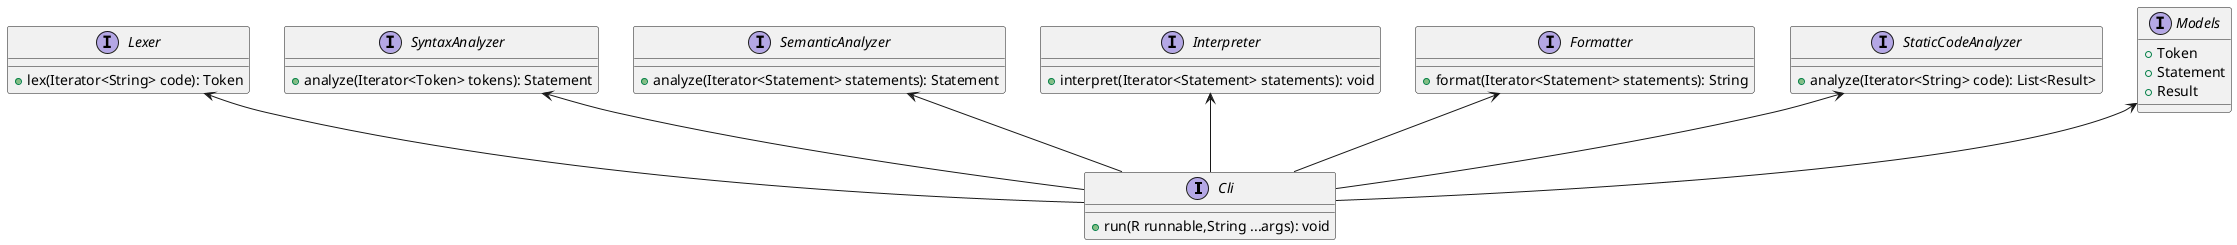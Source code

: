 @startuml
interface Cli {
    + run(R runnable,String ...args): void
}
interface Lexer {
    + lex(Iterator<String> code): Token
}
interface SyntaxAnalyzer {
    + analyze(Iterator<Token> tokens): Statement
}
interface SemanticAnalyzer {
    + analyze(Iterator<Statement> statements): Statement
}
interface Interpreter {
    + interpret(Iterator<Statement> statements): void
}

interface Formatter {
    + format(Iterator<Statement> statements): String
}

interface StaticCodeAnalyzer{
    + analyze(Iterator<String> code): List<Result>
}

interface Models {
    + Token
    + Statement
    + Result
}

'Runnable is an external module

Lexer <-- Cli
SyntaxAnalyzer <-- Cli
SemanticAnalyzer <-- Cli
Interpreter <-- Cli
Formatter <-- Cli
StaticCodeAnalyzer <-- Cli
Models <-- Cli
@enduml